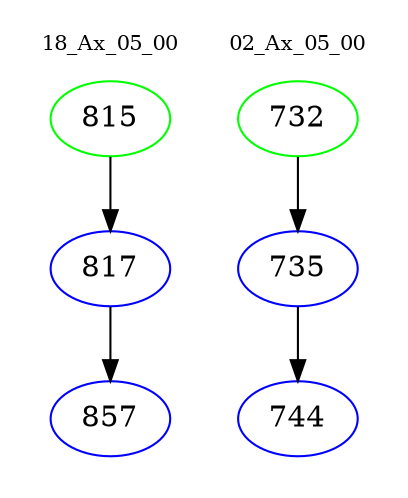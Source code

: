 digraph{
subgraph cluster_0 {
color = white
label = "18_Ax_05_00";
fontsize=10;
T0_815 [label="815", color="green"]
T0_815 -> T0_817 [color="black"]
T0_817 [label="817", color="blue"]
T0_817 -> T0_857 [color="black"]
T0_857 [label="857", color="blue"]
}
subgraph cluster_1 {
color = white
label = "02_Ax_05_00";
fontsize=10;
T1_732 [label="732", color="green"]
T1_732 -> T1_735 [color="black"]
T1_735 [label="735", color="blue"]
T1_735 -> T1_744 [color="black"]
T1_744 [label="744", color="blue"]
}
}
